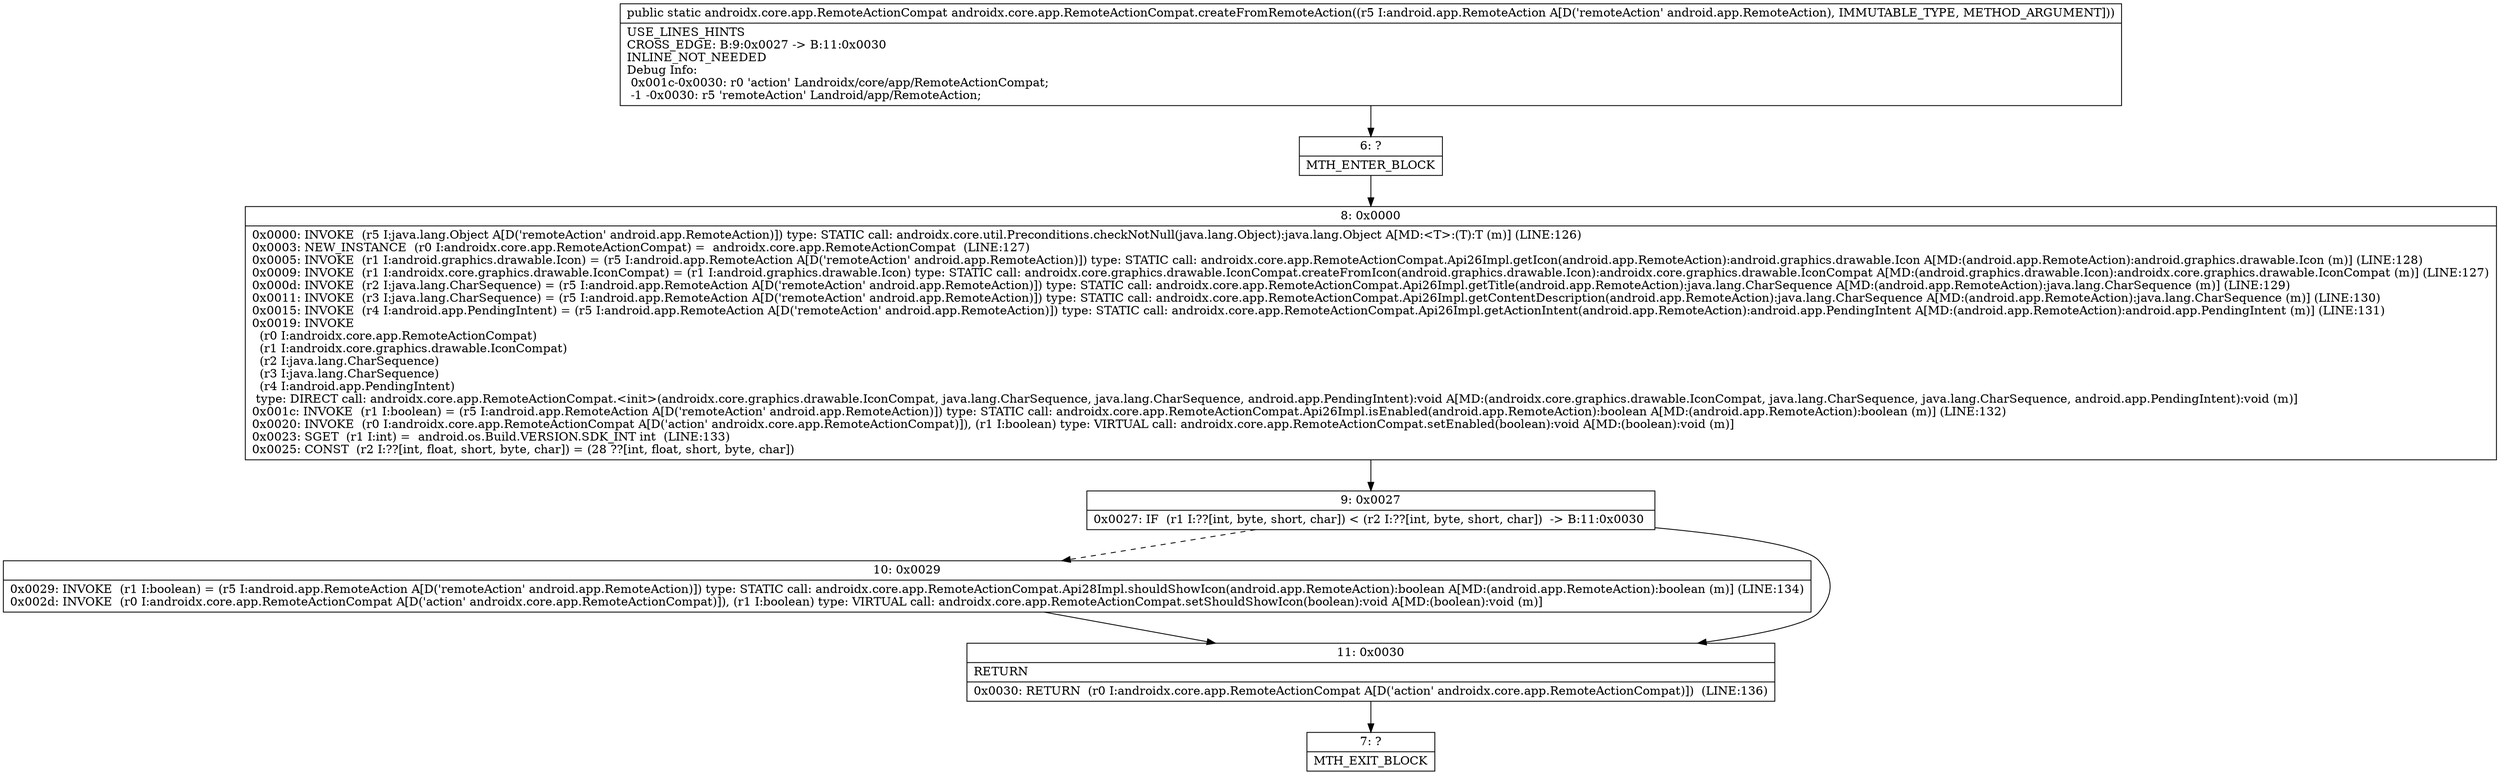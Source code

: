 digraph "CFG forandroidx.core.app.RemoteActionCompat.createFromRemoteAction(Landroid\/app\/RemoteAction;)Landroidx\/core\/app\/RemoteActionCompat;" {
Node_6 [shape=record,label="{6\:\ ?|MTH_ENTER_BLOCK\l}"];
Node_8 [shape=record,label="{8\:\ 0x0000|0x0000: INVOKE  (r5 I:java.lang.Object A[D('remoteAction' android.app.RemoteAction)]) type: STATIC call: androidx.core.util.Preconditions.checkNotNull(java.lang.Object):java.lang.Object A[MD:\<T\>:(T):T (m)] (LINE:126)\l0x0003: NEW_INSTANCE  (r0 I:androidx.core.app.RemoteActionCompat) =  androidx.core.app.RemoteActionCompat  (LINE:127)\l0x0005: INVOKE  (r1 I:android.graphics.drawable.Icon) = (r5 I:android.app.RemoteAction A[D('remoteAction' android.app.RemoteAction)]) type: STATIC call: androidx.core.app.RemoteActionCompat.Api26Impl.getIcon(android.app.RemoteAction):android.graphics.drawable.Icon A[MD:(android.app.RemoteAction):android.graphics.drawable.Icon (m)] (LINE:128)\l0x0009: INVOKE  (r1 I:androidx.core.graphics.drawable.IconCompat) = (r1 I:android.graphics.drawable.Icon) type: STATIC call: androidx.core.graphics.drawable.IconCompat.createFromIcon(android.graphics.drawable.Icon):androidx.core.graphics.drawable.IconCompat A[MD:(android.graphics.drawable.Icon):androidx.core.graphics.drawable.IconCompat (m)] (LINE:127)\l0x000d: INVOKE  (r2 I:java.lang.CharSequence) = (r5 I:android.app.RemoteAction A[D('remoteAction' android.app.RemoteAction)]) type: STATIC call: androidx.core.app.RemoteActionCompat.Api26Impl.getTitle(android.app.RemoteAction):java.lang.CharSequence A[MD:(android.app.RemoteAction):java.lang.CharSequence (m)] (LINE:129)\l0x0011: INVOKE  (r3 I:java.lang.CharSequence) = (r5 I:android.app.RemoteAction A[D('remoteAction' android.app.RemoteAction)]) type: STATIC call: androidx.core.app.RemoteActionCompat.Api26Impl.getContentDescription(android.app.RemoteAction):java.lang.CharSequence A[MD:(android.app.RemoteAction):java.lang.CharSequence (m)] (LINE:130)\l0x0015: INVOKE  (r4 I:android.app.PendingIntent) = (r5 I:android.app.RemoteAction A[D('remoteAction' android.app.RemoteAction)]) type: STATIC call: androidx.core.app.RemoteActionCompat.Api26Impl.getActionIntent(android.app.RemoteAction):android.app.PendingIntent A[MD:(android.app.RemoteAction):android.app.PendingIntent (m)] (LINE:131)\l0x0019: INVOKE  \l  (r0 I:androidx.core.app.RemoteActionCompat)\l  (r1 I:androidx.core.graphics.drawable.IconCompat)\l  (r2 I:java.lang.CharSequence)\l  (r3 I:java.lang.CharSequence)\l  (r4 I:android.app.PendingIntent)\l type: DIRECT call: androidx.core.app.RemoteActionCompat.\<init\>(androidx.core.graphics.drawable.IconCompat, java.lang.CharSequence, java.lang.CharSequence, android.app.PendingIntent):void A[MD:(androidx.core.graphics.drawable.IconCompat, java.lang.CharSequence, java.lang.CharSequence, android.app.PendingIntent):void (m)]\l0x001c: INVOKE  (r1 I:boolean) = (r5 I:android.app.RemoteAction A[D('remoteAction' android.app.RemoteAction)]) type: STATIC call: androidx.core.app.RemoteActionCompat.Api26Impl.isEnabled(android.app.RemoteAction):boolean A[MD:(android.app.RemoteAction):boolean (m)] (LINE:132)\l0x0020: INVOKE  (r0 I:androidx.core.app.RemoteActionCompat A[D('action' androidx.core.app.RemoteActionCompat)]), (r1 I:boolean) type: VIRTUAL call: androidx.core.app.RemoteActionCompat.setEnabled(boolean):void A[MD:(boolean):void (m)]\l0x0023: SGET  (r1 I:int) =  android.os.Build.VERSION.SDK_INT int  (LINE:133)\l0x0025: CONST  (r2 I:??[int, float, short, byte, char]) = (28 ??[int, float, short, byte, char]) \l}"];
Node_9 [shape=record,label="{9\:\ 0x0027|0x0027: IF  (r1 I:??[int, byte, short, char]) \< (r2 I:??[int, byte, short, char])  \-\> B:11:0x0030 \l}"];
Node_10 [shape=record,label="{10\:\ 0x0029|0x0029: INVOKE  (r1 I:boolean) = (r5 I:android.app.RemoteAction A[D('remoteAction' android.app.RemoteAction)]) type: STATIC call: androidx.core.app.RemoteActionCompat.Api28Impl.shouldShowIcon(android.app.RemoteAction):boolean A[MD:(android.app.RemoteAction):boolean (m)] (LINE:134)\l0x002d: INVOKE  (r0 I:androidx.core.app.RemoteActionCompat A[D('action' androidx.core.app.RemoteActionCompat)]), (r1 I:boolean) type: VIRTUAL call: androidx.core.app.RemoteActionCompat.setShouldShowIcon(boolean):void A[MD:(boolean):void (m)]\l}"];
Node_11 [shape=record,label="{11\:\ 0x0030|RETURN\l|0x0030: RETURN  (r0 I:androidx.core.app.RemoteActionCompat A[D('action' androidx.core.app.RemoteActionCompat)])  (LINE:136)\l}"];
Node_7 [shape=record,label="{7\:\ ?|MTH_EXIT_BLOCK\l}"];
MethodNode[shape=record,label="{public static androidx.core.app.RemoteActionCompat androidx.core.app.RemoteActionCompat.createFromRemoteAction((r5 I:android.app.RemoteAction A[D('remoteAction' android.app.RemoteAction), IMMUTABLE_TYPE, METHOD_ARGUMENT]))  | USE_LINES_HINTS\lCROSS_EDGE: B:9:0x0027 \-\> B:11:0x0030\lINLINE_NOT_NEEDED\lDebug Info:\l  0x001c\-0x0030: r0 'action' Landroidx\/core\/app\/RemoteActionCompat;\l  \-1 \-0x0030: r5 'remoteAction' Landroid\/app\/RemoteAction;\l}"];
MethodNode -> Node_6;Node_6 -> Node_8;
Node_8 -> Node_9;
Node_9 -> Node_10[style=dashed];
Node_9 -> Node_11;
Node_10 -> Node_11;
Node_11 -> Node_7;
}

